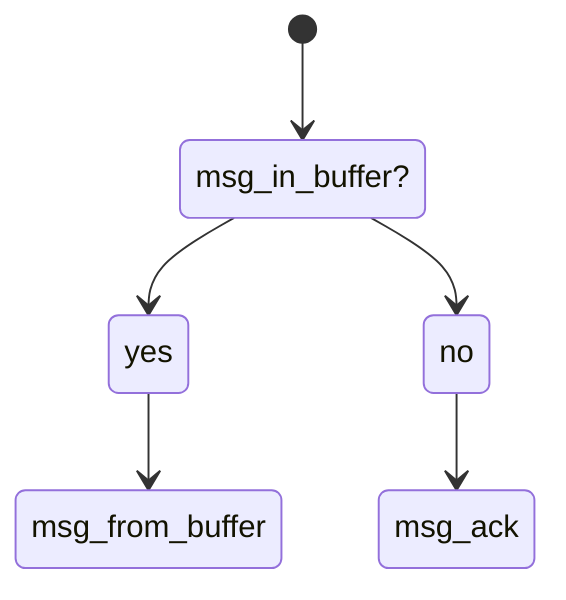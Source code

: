 stateDiagram-v2
    [*] --> msg_in_buffer?
    msg_in_buffer? --> yes
    msg_in_buffer? --> no
    yes --> msg_from_buffer
    no --> msg_ack